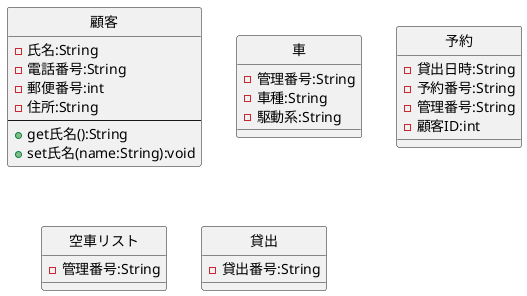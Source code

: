 @startuml 車両貸出
class 顧客{
    - 氏名:String
    - 電話番号:String
    - 郵便番号:int
    - 住所:String
    ---
    + get氏名():String
    + set氏名(name:String):void
}
class 車{
    - 管理番号:String
    - 車種:String
    - 駆動系:String
}
class 予約{
    - 貸出日時:String
    - 予約番号:String
    - 管理番号:String
    - 顧客ID:int
}
class 空車リスト{
    - 管理番号:String
}
class 貸出{
    - 貸出番号:String
}
 hide 顧客 circle
 hide 車 circle
 hide 予約 circle
 hide 空車リスト circle
 hide 貸出 circle
@enduml